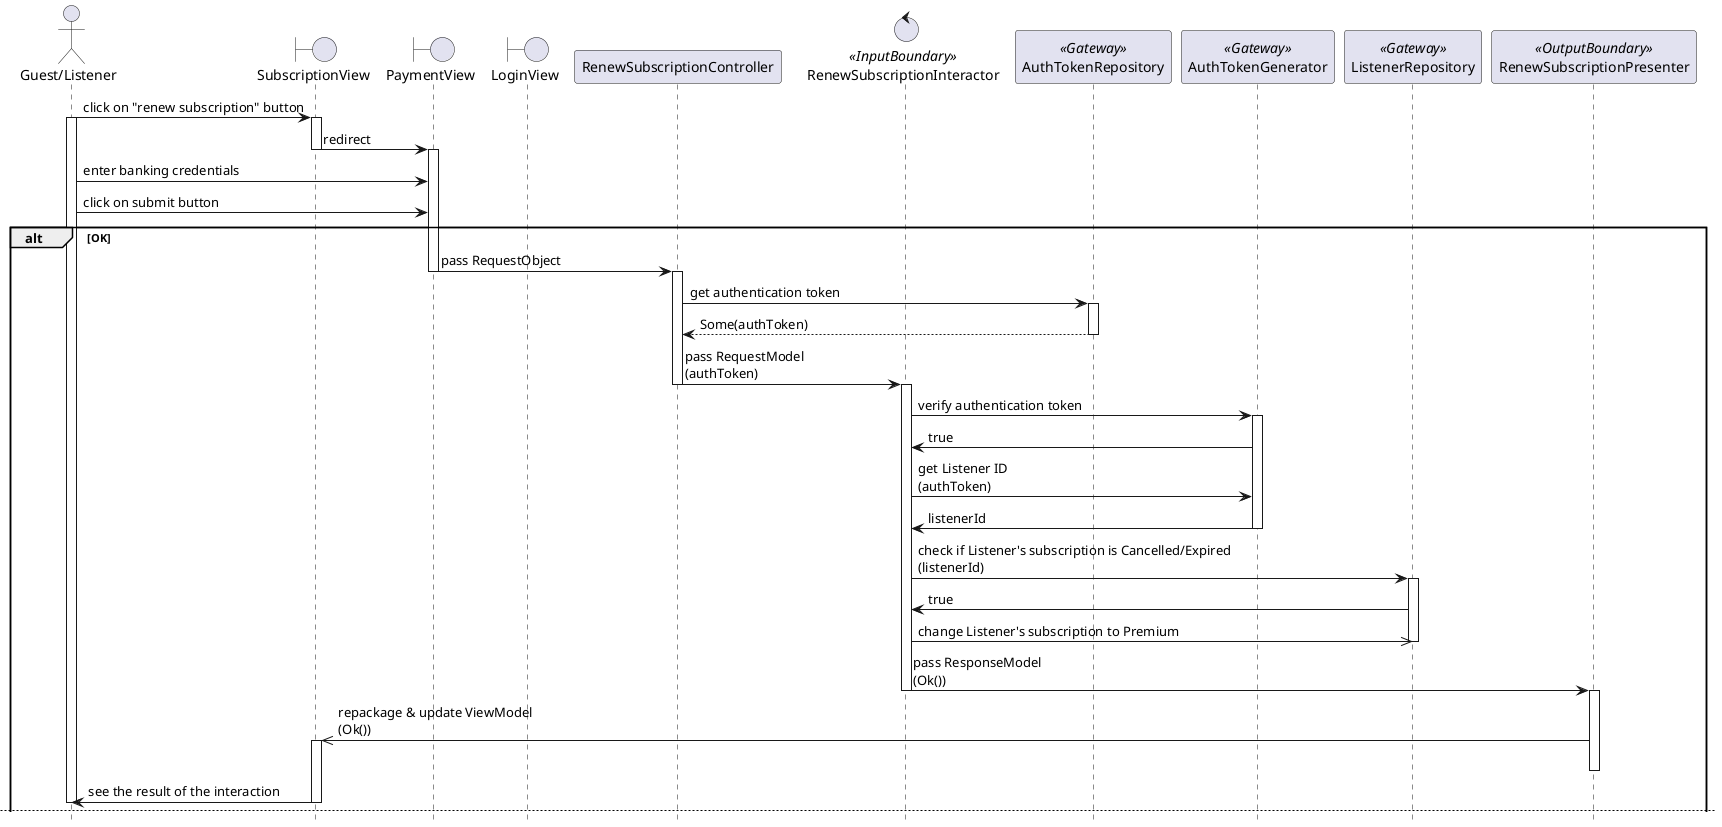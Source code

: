 @startuml

hide footbox
skinparam BackgroundColor transparent

actor "Guest/Listener"
boundary SubscriptionView
boundary PaymentView
boundary LoginView
participant RenewSubscriptionController
control RenewSubscriptionInteractor <<InputBoundary>>
participant AuthTokenRepository <<Gateway>>
participant AuthTokenGenerator <<Gateway>>
participant ListenerRepository <<Gateway>>
participant RenewSubscriptionPresenter <<OutputBoundary>>

"Guest/Listener" -> SubscriptionView: click on "renew subscription" button
activate "Guest/Listener"
activate SubscriptionView

SubscriptionView -> PaymentView: redirect
deactivate SubscriptionView
activate PaymentView

"Guest/Listener" -> PaymentView: enter banking credentials
"Guest/Listener" -> PaymentView: click on submit button

alt OK
    PaymentView -> RenewSubscriptionController: pass RequestObject
    deactivate PaymentView
    activate RenewSubscriptionController

    RenewSubscriptionController -> AuthTokenRepository: get authentication token
    activate AuthTokenRepository
    return Some(authToken)
    deactivate AuthTokenRepository

    RenewSubscriptionController -> RenewSubscriptionInteractor: pass RequestModel\n(authToken)
    deactivate RenewSubscriptionController
    activate RenewSubscriptionInteractor

    RenewSubscriptionInteractor -> AuthTokenGenerator: verify authentication token
    activate AuthTokenGenerator
    RenewSubscriptionInteractor <- AuthTokenGenerator: true
    RenewSubscriptionInteractor -> AuthTokenGenerator: get Listener ID\n(authToken)
    RenewSubscriptionInteractor <- AuthTokenGenerator: listenerId
    deactivate AuthTokenGenerator

    RenewSubscriptionInteractor -> ListenerRepository: check if Listener's subscription is Cancelled/Expired\n(listenerId)
    activate ListenerRepository
    RenewSubscriptionInteractor <- ListenerRepository: true
    RenewSubscriptionInteractor ->> ListenerRepository: change Listener's subscription to Premium
    deactivate ListenerRepository

    RenewSubscriptionInteractor -> RenewSubscriptionPresenter: pass ResponseModel\n(Ok())
    deactivate RenewSubscriptionInteractor
    activate RenewSubscriptionPresenter

    RenewSubscriptionPresenter ->> SubscriptionView: repackage & update ViewModel\n(Ok())
    activate SubscriptionView
    deactivate RenewSubscriptionPresenter

    SubscriptionView -> "Guest/Listener": see the result of the interaction
    deactivate SubscriptionView
    deactivate "Guest/Listener"
    newpage

else Error: Payment fails
    PaymentView -> SubscriptionView: redirect
    activate PaymentView
    activate SubscriptionView
    activate "Guest/Listener"
    deactivate PaymentView

    SubscriptionView -> "Guest/Listener": see the result of the interaction
    deactivate SubscriptionView
    deactivate "Guest/Listener"

else Error: Authentication token not found
    PaymentView -> RenewSubscriptionController: pass RequestObject
    activate "Guest/Listener"
    deactivate PaymentView
    activate RenewSubscriptionController

    RenewSubscriptionController -> AuthTokenRepository: get authentication token
    activate AuthTokenRepository
    return None
    deactivate AuthTokenRepository

    RenewSubscriptionController -> LoginView: redirect
    deactivate RenewSubscriptionController
    activate LoginView

    LoginView -> "Guest/Listener": see the result of the interaction
    deactivate LoginView
    deactivate "Guest/Listener"

else Error: Authentication token invalid

    PaymentView -> RenewSubscriptionController: pass RequestObject
    activate "Guest/Listener"
    deactivate PaymentView
    activate RenewSubscriptionController

    RenewSubscriptionController -> AuthTokenRepository: get authentication token
    activate AuthTokenRepository
    return Some(authToken)
    deactivate AuthTokenRepository

    RenewSubscriptionController -> RenewSubscriptionInteractor: repackage & pass RequestModel\n(authToken)
    deactivate RenewSubscriptionController
    activate RenewSubscriptionInteractor

    RenewSubscriptionInteractor -> AuthTokenGenerator: verify authentication token
    activate AuthTokenGenerator
    return false
    deactivate AuthTokenGenerator

    RenewSubscriptionInteractor ->> RenewSubscriptionPresenter: pass ResponseModel\n(Err(AuthTokenInvalid))
    deactivate RenewSubscriptionInteractor
    activate RenewSubscriptionPresenter

    RenewSubscriptionPresenter ->> SubscriptionView: repackage & update ViewModel\n(Err(AuthTokenInvalid))
    deactivate RenewSubscriptionPresenter
    activate SubscriptionView

    SubscriptionView -> LoginView: redirect
    deactivate SubscriptionView
    activate LoginView

    LoginView -> "Guest/Listener": see the result of the interaction
    deactivate LoginView
    deactivate "Guest/Listener"
    newpage

else Error: Listener is not Cancelled/Expired
    PaymentView -> RenewSubscriptionController: pass RequestObject
    deactivate PaymentView
    activate RenewSubscriptionController

    RenewSubscriptionController -> AuthTokenRepository: get authentication token
    activate AuthTokenRepository
    return Some(authToken)
    deactivate AuthTokenRepository

    RenewSubscriptionController -> RenewSubscriptionInteractor: pass RequestModel\n(authToken)
    deactivate RenewSubscriptionController
    activate RenewSubscriptionInteractor

    RenewSubscriptionInteractor -> AuthTokenGenerator: verify authentication token
    activate AuthTokenGenerator
    RenewSubscriptionInteractor <- AuthTokenGenerator: true
    RenewSubscriptionInteractor -> AuthTokenGenerator: get Listener ID\n(authToken)
    RenewSubscriptionInteractor <- AuthTokenGenerator: listenerId
    deactivate AuthTokenGenerator

    RenewSubscriptionInteractor -> ListenerRepository: check if Listener's subscription is Cancelled/Expired
    activate ListenerRepository
    RenewSubscriptionInteractor <- ListenerRepository: false
    deactivate ListenerRepository

    RenewSubscriptionInteractor -> RenewSubscriptionPresenter: pass ResponseModel\n(Err(ListenerIsNotCancelledOrExpired))
    deactivate RenewSubscriptionInteractor
    activate RenewSubscriptionPresenter

    RenewSubscriptionPresenter ->> SubscriptionView: repackage & update ViewModel\n(Err(ListenerIsNotCancelledOrExpired))
    activate SubscriptionView
    deactivate RenewSubscriptionPresenter

    SubscriptionView -> "Guest/Listener": see the result of the interaction
    deactivate SubscriptionView
    deactivate "Guest/Listener"

end

@enduml
